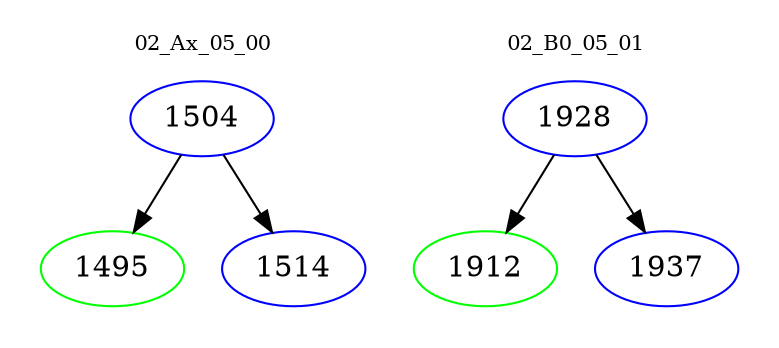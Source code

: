 digraph{
subgraph cluster_0 {
color = white
label = "02_Ax_05_00";
fontsize=10;
T0_1504 [label="1504", color="blue"]
T0_1504 -> T0_1495 [color="black"]
T0_1495 [label="1495", color="green"]
T0_1504 -> T0_1514 [color="black"]
T0_1514 [label="1514", color="blue"]
}
subgraph cluster_1 {
color = white
label = "02_B0_05_01";
fontsize=10;
T1_1928 [label="1928", color="blue"]
T1_1928 -> T1_1912 [color="black"]
T1_1912 [label="1912", color="green"]
T1_1928 -> T1_1937 [color="black"]
T1_1937 [label="1937", color="blue"]
}
}
